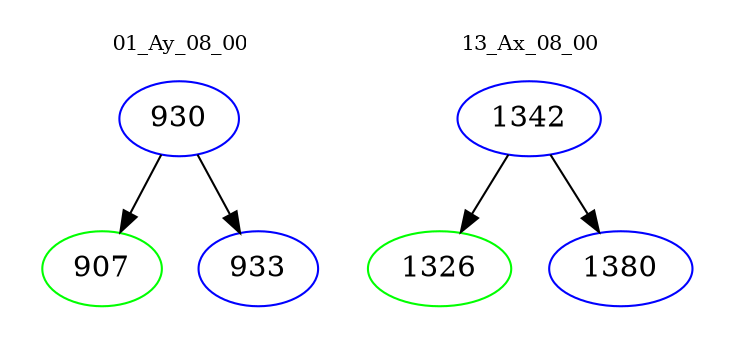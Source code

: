 digraph{
subgraph cluster_0 {
color = white
label = "01_Ay_08_00";
fontsize=10;
T0_930 [label="930", color="blue"]
T0_930 -> T0_907 [color="black"]
T0_907 [label="907", color="green"]
T0_930 -> T0_933 [color="black"]
T0_933 [label="933", color="blue"]
}
subgraph cluster_1 {
color = white
label = "13_Ax_08_00";
fontsize=10;
T1_1342 [label="1342", color="blue"]
T1_1342 -> T1_1326 [color="black"]
T1_1326 [label="1326", color="green"]
T1_1342 -> T1_1380 [color="black"]
T1_1380 [label="1380", color="blue"]
}
}
